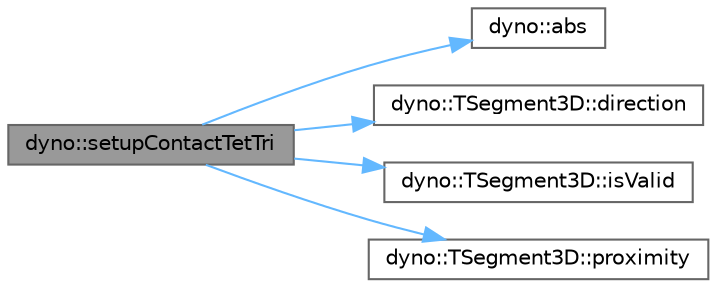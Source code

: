 digraph "dyno::setupContactTetTri"
{
 // LATEX_PDF_SIZE
  bgcolor="transparent";
  edge [fontname=Helvetica,fontsize=10,labelfontname=Helvetica,labelfontsize=10];
  node [fontname=Helvetica,fontsize=10,shape=box,height=0.2,width=0.4];
  rankdir="LR";
  Node1 [id="Node000001",label="dyno::setupContactTetTri",height=0.2,width=0.4,color="gray40", fillcolor="grey60", style="filled", fontcolor="black",tooltip=" "];
  Node1 -> Node2 [id="edge1_Node000001_Node000002",color="steelblue1",style="solid",tooltip=" "];
  Node2 [id="Node000002",label="dyno::abs",height=0.2,width=0.4,color="grey40", fillcolor="white", style="filled",URL="$namespacedyno.html#a611f1e43a5ee147f9c3f11d256378bbe",tooltip=" "];
  Node1 -> Node3 [id="edge2_Node000001_Node000003",color="steelblue1",style="solid",tooltip=" "];
  Node3 [id="Node000003",label="dyno::TSegment3D::direction",height=0.2,width=0.4,color="grey40", fillcolor="white", style="filled",URL="$classdyno_1_1_t_segment3_d.html#a5d28bca2341ae46b866af585cca85ac1",tooltip=" "];
  Node1 -> Node4 [id="edge3_Node000001_Node000004",color="steelblue1",style="solid",tooltip=" "];
  Node4 [id="Node000004",label="dyno::TSegment3D::isValid",height=0.2,width=0.4,color="grey40", fillcolor="white", style="filled",URL="$classdyno_1_1_t_segment3_d.html#aae8487786e25151b4307ceab14043292",tooltip=" "];
  Node1 -> Node5 [id="edge4_Node000001_Node000005",color="steelblue1",style="solid",tooltip=" "];
  Node5 [id="Node000005",label="dyno::TSegment3D::proximity",height=0.2,width=0.4,color="grey40", fillcolor="white", style="filled",URL="$classdyno_1_1_t_segment3_d.html#a9950f5a017f87a177c07f049e3af26cd",tooltip=" "];
}
